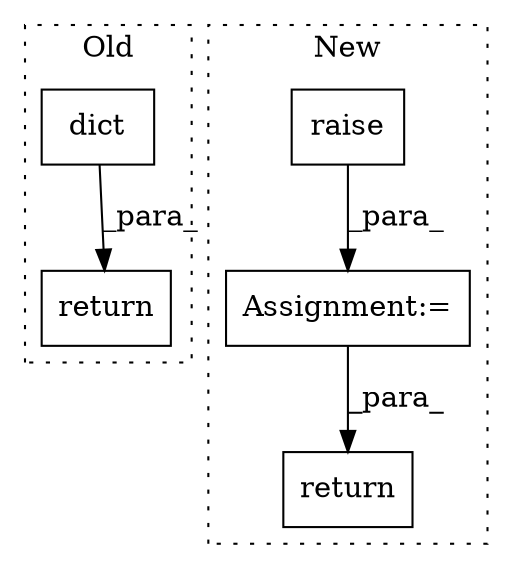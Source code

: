 digraph G {
subgraph cluster0 {
1 [label="dict" a="32" s="1204,1255" l="5,1" shape="box"];
4 [label="return" a="41" s="1197" l="7" shape="box"];
label = "Old";
style="dotted";
}
subgraph cluster1 {
2 [label="raise" a="32" s="1251,1270" l="6,1" shape="box"];
3 [label="return" a="41" s="1404" l="7" shape="box"];
5 [label="Assignment:=" a="7" s="1250" l="1" shape="box"];
label = "New";
style="dotted";
}
1 -> 4 [label="_para_"];
2 -> 5 [label="_para_"];
5 -> 3 [label="_para_"];
}